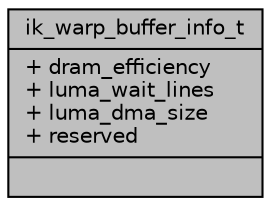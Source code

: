 digraph "ik_warp_buffer_info_t"
{
 // INTERACTIVE_SVG=YES
 // LATEX_PDF_SIZE
  bgcolor="transparent";
  edge [fontname="Helvetica",fontsize="10",labelfontname="Helvetica",labelfontsize="10"];
  node [fontname="Helvetica",fontsize="10",shape=record];
  Node1 [label="{ik_warp_buffer_info_t\n|+ dram_efficiency\l+ luma_wait_lines\l+ luma_dma_size\l+ reserved\l|}",height=0.2,width=0.4,color="black", fillcolor="grey75", style="filled", fontcolor="black",tooltip=" "];
}
